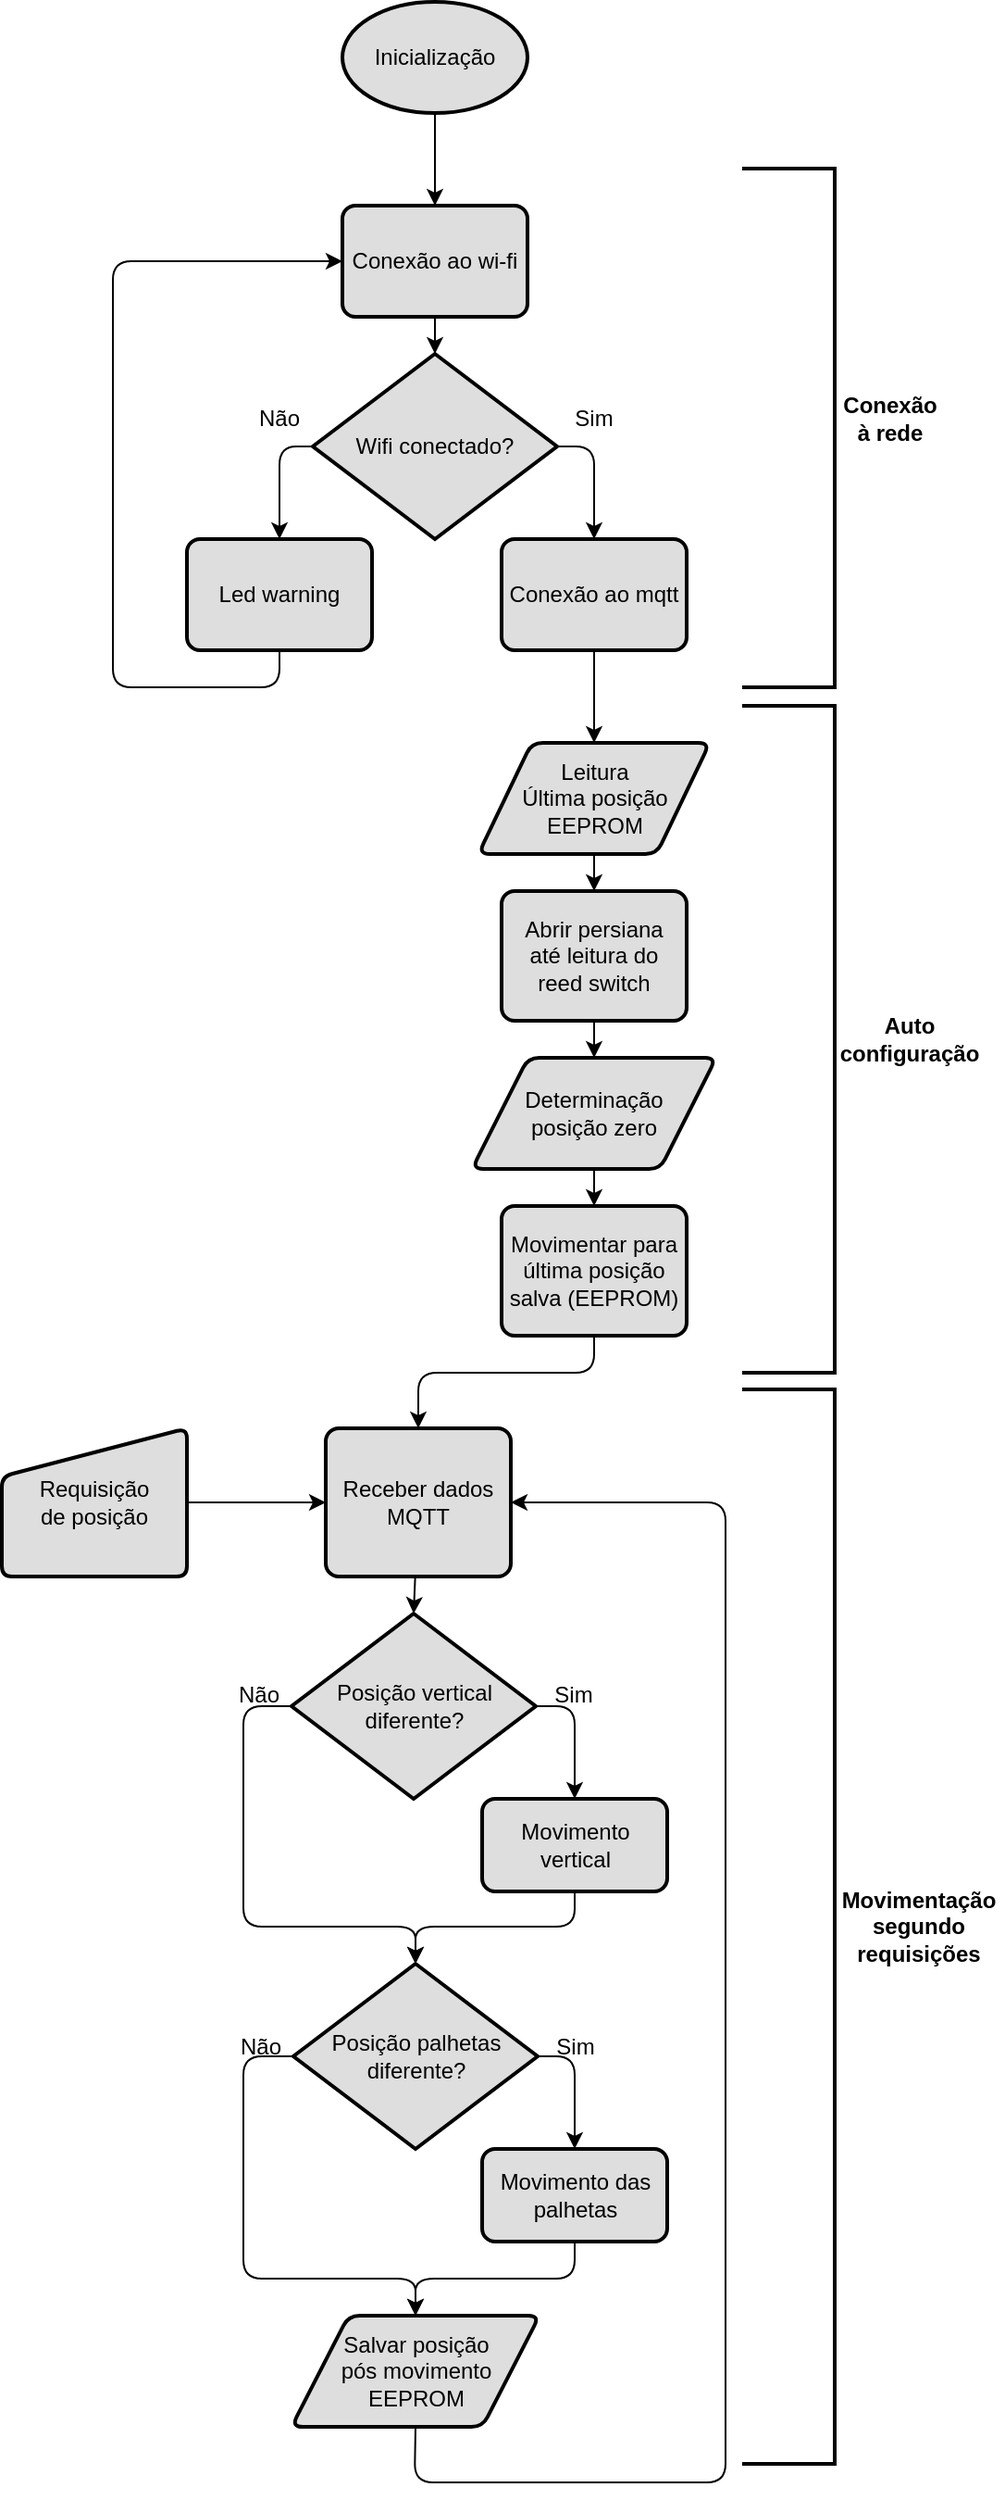 <mxfile>
    <diagram id="4CVq7DMiI_I_uGaGLiYr" name="Page-1">
        <mxGraphModel dx="1523" dy="2054" grid="1" gridSize="10" guides="1" tooltips="1" connect="1" arrows="1" fold="1" page="1" pageScale="1" pageWidth="827" pageHeight="1169" background="none" math="0" shadow="0">
            <root>
                <mxCell id="0"/>
                <mxCell id="1" parent="0"/>
                <mxCell id="6" style="edgeStyle=none;html=1;entryX=0.5;entryY=0;entryDx=0;entryDy=0;fontColor=#000000;strokeColor=#000000;fillColor=#DEDEDE;" parent="1" source="2" target="4" edge="1">
                    <mxGeometry relative="1" as="geometry"/>
                </mxCell>
                <mxCell id="2" value="Inicialização" style="strokeWidth=2;html=1;shape=mxgraph.flowchart.start_1;whiteSpace=wrap;strokeColor=#000000;fillColor=#DEDEDE;fontColor=#000000;" parent="1" vertex="1">
                    <mxGeometry x="373" y="-1160" width="100" height="60" as="geometry"/>
                </mxCell>
                <mxCell id="10" style="edgeStyle=none;html=1;entryX=0.5;entryY=0;entryDx=0;entryDy=0;entryPerimeter=0;strokeColor=#000000;fillColor=#DEDEDE;fontColor=#000000;" edge="1" parent="1" source="4" target="7">
                    <mxGeometry relative="1" as="geometry"/>
                </mxCell>
                <mxCell id="4" value="Conexão ao wi-fi" style="rounded=1;whiteSpace=wrap;html=1;absoluteArcSize=1;arcSize=14;strokeWidth=2;shadow=0;glass=0;labelBackgroundColor=none;fontColor=#000000;strokeColor=#000000;fillColor=#DEDEDE;" parent="1" vertex="1">
                    <mxGeometry x="373" y="-1050" width="100" height="60" as="geometry"/>
                </mxCell>
                <mxCell id="16" style="edgeStyle=none;html=1;strokeColor=#000000;fillColor=#DEDEDE;fontColor=#000000;" edge="1" parent="1" source="5" target="15">
                    <mxGeometry relative="1" as="geometry"/>
                </mxCell>
                <mxCell id="5" value="Conexão ao mqtt" style="rounded=1;whiteSpace=wrap;html=1;absoluteArcSize=1;arcSize=14;strokeWidth=2;shadow=0;glass=0;labelBackgroundColor=none;fontColor=#000000;strokeColor=#000000;fillColor=#DEDEDE;" parent="1" vertex="1">
                    <mxGeometry x="459" y="-870" width="100" height="60" as="geometry"/>
                </mxCell>
                <mxCell id="9" style="edgeStyle=none;html=1;entryX=0.5;entryY=0;entryDx=0;entryDy=0;exitX=0;exitY=0.5;exitDx=0;exitDy=0;exitPerimeter=0;strokeColor=#000000;fillColor=#DEDEDE;fontColor=#000000;" edge="1" parent="1" source="7" target="8">
                    <mxGeometry relative="1" as="geometry">
                        <mxPoint x="339" y="-920" as="targetPoint"/>
                        <Array as="points">
                            <mxPoint x="339" y="-920"/>
                        </Array>
                    </mxGeometry>
                </mxCell>
                <mxCell id="11" style="edgeStyle=none;html=1;entryX=0.5;entryY=0;entryDx=0;entryDy=0;exitX=1;exitY=0.5;exitDx=0;exitDy=0;exitPerimeter=0;strokeColor=#000000;fillColor=#DEDEDE;fontColor=#000000;" edge="1" parent="1" source="7" target="5">
                    <mxGeometry relative="1" as="geometry">
                        <Array as="points">
                            <mxPoint x="509" y="-920"/>
                        </Array>
                    </mxGeometry>
                </mxCell>
                <mxCell id="7" value="Wifi conectado?" style="strokeWidth=2;html=1;shape=mxgraph.flowchart.decision;whiteSpace=wrap;strokeColor=#000000;fillColor=#DEDEDE;fontColor=#000000;" vertex="1" parent="1">
                    <mxGeometry x="357" y="-970" width="132" height="100" as="geometry"/>
                </mxCell>
                <mxCell id="14" style="edgeStyle=none;html=1;entryX=0;entryY=0.5;entryDx=0;entryDy=0;exitX=0.5;exitY=1;exitDx=0;exitDy=0;strokeColor=#000000;fillColor=#DEDEDE;fontColor=#000000;" edge="1" parent="1" source="8" target="4">
                    <mxGeometry relative="1" as="geometry">
                        <Array as="points">
                            <mxPoint x="339" y="-790"/>
                            <mxPoint x="249" y="-790"/>
                            <mxPoint x="249" y="-1020"/>
                        </Array>
                    </mxGeometry>
                </mxCell>
                <mxCell id="8" value="Led warning" style="rounded=1;whiteSpace=wrap;html=1;absoluteArcSize=1;arcSize=14;strokeWidth=2;strokeColor=#000000;fillColor=#DEDEDE;fontColor=#000000;" vertex="1" parent="1">
                    <mxGeometry x="289" y="-870" width="100" height="60" as="geometry"/>
                </mxCell>
                <mxCell id="12" value="Sim" style="text;html=1;strokeColor=none;fillColor=none;align=center;verticalAlign=middle;whiteSpace=wrap;rounded=0;fontColor=#000000;labelBackgroundColor=none;" vertex="1" parent="1">
                    <mxGeometry x="479" y="-950" width="60" height="30" as="geometry"/>
                </mxCell>
                <mxCell id="13" value="Não" style="text;html=1;strokeColor=none;fillColor=none;align=center;verticalAlign=middle;whiteSpace=wrap;rounded=0;fontColor=#000000;" vertex="1" parent="1">
                    <mxGeometry x="309" y="-950" width="60" height="30" as="geometry"/>
                </mxCell>
                <mxCell id="21" style="edgeStyle=none;html=1;entryX=0.5;entryY=0;entryDx=0;entryDy=0;strokeColor=#000000;fillColor=#DEDEDE;fontColor=#000000;" edge="1" parent="1" source="15" target="17">
                    <mxGeometry relative="1" as="geometry"/>
                </mxCell>
                <mxCell id="15" value="Leitura&lt;br&gt;Última posição&lt;br&gt;EEPROM" style="shape=parallelogram;html=1;strokeWidth=2;perimeter=parallelogramPerimeter;whiteSpace=wrap;rounded=1;arcSize=12;size=0.23;strokeColor=#000000;fillColor=#DEDEDE;fontColor=#000000;" vertex="1" parent="1">
                    <mxGeometry x="446.5" y="-760" width="125" height="60" as="geometry"/>
                </mxCell>
                <mxCell id="20" style="edgeStyle=none;html=1;entryX=0.5;entryY=0;entryDx=0;entryDy=0;strokeColor=#000000;fillColor=#DEDEDE;fontColor=#000000;" edge="1" parent="1" source="17" target="19">
                    <mxGeometry relative="1" as="geometry"/>
                </mxCell>
                <mxCell id="17" value="Abrir persiana&lt;br&gt;até leitura do&lt;br&gt;reed switch" style="rounded=1;whiteSpace=wrap;html=1;absoluteArcSize=1;arcSize=14;strokeWidth=2;strokeColor=#000000;fillColor=#DEDEDE;fontColor=#000000;" vertex="1" parent="1">
                    <mxGeometry x="459" y="-680" width="100" height="70" as="geometry"/>
                </mxCell>
                <mxCell id="27" style="edgeStyle=none;html=1;strokeColor=#000000;fillColor=#DEDEDE;fontColor=#000000;" edge="1" parent="1" source="19" target="25">
                    <mxGeometry relative="1" as="geometry"/>
                </mxCell>
                <mxCell id="19" value="Determinação&lt;br&gt;posição zero" style="shape=parallelogram;html=1;strokeWidth=2;perimeter=parallelogramPerimeter;whiteSpace=wrap;rounded=1;arcSize=12;size=0.23;strokeColor=#000000;fillColor=#DEDEDE;fontColor=#000000;" vertex="1" parent="1">
                    <mxGeometry x="443" y="-590" width="132" height="60" as="geometry"/>
                </mxCell>
                <mxCell id="23" value="" style="strokeWidth=2;html=1;shape=mxgraph.flowchart.annotation_1;align=left;pointerEvents=1;flipH=1;strokeColor=#000000;fillColor=#DEDEDE;fontColor=#000000;" vertex="1" parent="1">
                    <mxGeometry x="589" y="-1070" width="50" height="280" as="geometry"/>
                </mxCell>
                <mxCell id="24" value="" style="strokeWidth=2;html=1;shape=mxgraph.flowchart.annotation_1;align=left;pointerEvents=1;flipH=1;strokeColor=#000000;fillColor=#DEDEDE;fontColor=#000000;" vertex="1" parent="1">
                    <mxGeometry x="589" y="-780" width="50" height="360" as="geometry"/>
                </mxCell>
                <mxCell id="30" style="edgeStyle=none;html=1;entryX=0.5;entryY=0;entryDx=0;entryDy=0;exitX=0.5;exitY=1;exitDx=0;exitDy=0;strokeColor=#000000;fillColor=#DEDEDE;fontColor=#000000;" edge="1" parent="1" source="25" target="29">
                    <mxGeometry relative="1" as="geometry">
                        <Array as="points">
                            <mxPoint x="509" y="-420"/>
                            <mxPoint x="414" y="-420"/>
                        </Array>
                    </mxGeometry>
                </mxCell>
                <mxCell id="25" value="Movimentar para&lt;br&gt;última posição&lt;br&gt;salva (EEPROM)" style="rounded=1;whiteSpace=wrap;html=1;absoluteArcSize=1;arcSize=14;strokeWidth=2;strokeColor=#000000;fillColor=#DEDEDE;fontColor=#000000;" vertex="1" parent="1">
                    <mxGeometry x="459" y="-510" width="100" height="70" as="geometry"/>
                </mxCell>
                <mxCell id="45" style="edgeStyle=none;html=1;entryX=0;entryY=0.5;entryDx=0;entryDy=0;strokeColor=#000000;fillColor=#DEDEDE;fontColor=#000000;" edge="1" parent="1" source="28" target="29">
                    <mxGeometry relative="1" as="geometry"/>
                </mxCell>
                <mxCell id="28" value="Requisição&lt;br&gt;de posição" style="html=1;strokeWidth=2;shape=manualInput;whiteSpace=wrap;rounded=1;size=26;arcSize=11;strokeColor=#000000;fillColor=#DEDEDE;fontColor=#000000;" vertex="1" parent="1">
                    <mxGeometry x="189" y="-390" width="100" height="80" as="geometry"/>
                </mxCell>
                <mxCell id="33" style="edgeStyle=none;html=1;entryX=0.5;entryY=0;entryDx=0;entryDy=0;entryPerimeter=0;strokeColor=#000000;fillColor=#DEDEDE;fontColor=#000000;" edge="1" parent="1" source="29" target="32">
                    <mxGeometry relative="1" as="geometry"/>
                </mxCell>
                <mxCell id="29" value="Receber dados&lt;br&gt;MQTT" style="rounded=1;whiteSpace=wrap;html=1;absoluteArcSize=1;arcSize=14;strokeWidth=2;strokeColor=#000000;fillColor=#DEDEDE;fontColor=#000000;" vertex="1" parent="1">
                    <mxGeometry x="364" y="-390" width="100" height="80" as="geometry"/>
                </mxCell>
                <mxCell id="35" style="edgeStyle=none;html=1;entryX=0.5;entryY=0;entryDx=0;entryDy=0;exitX=1;exitY=0.5;exitDx=0;exitDy=0;exitPerimeter=0;strokeColor=#000000;fillColor=#DEDEDE;fontColor=#000000;" edge="1" parent="1" source="32" target="34">
                    <mxGeometry relative="1" as="geometry">
                        <Array as="points">
                            <mxPoint x="498.5" y="-240"/>
                        </Array>
                    </mxGeometry>
                </mxCell>
                <mxCell id="38" style="edgeStyle=none;html=1;exitX=0;exitY=0.5;exitDx=0;exitDy=0;exitPerimeter=0;strokeColor=#000000;fillColor=#DEDEDE;fontColor=#000000;" edge="1" parent="1" source="32">
                    <mxGeometry relative="1" as="geometry">
                        <mxPoint x="412.5" y="-101" as="targetPoint"/>
                        <Array as="points">
                            <mxPoint x="319.5" y="-240"/>
                            <mxPoint x="319.5" y="-121"/>
                            <mxPoint x="412.5" y="-121"/>
                        </Array>
                    </mxGeometry>
                </mxCell>
                <mxCell id="32" value="Posição vertical&lt;br&gt;diferente?" style="strokeWidth=2;html=1;shape=mxgraph.flowchart.decision;whiteSpace=wrap;strokeColor=#000000;fillColor=#DEDEDE;fontColor=#000000;" vertex="1" parent="1">
                    <mxGeometry x="345.5" y="-290" width="132" height="100" as="geometry"/>
                </mxCell>
                <mxCell id="37" style="edgeStyle=none;html=1;entryX=0.5;entryY=0;entryDx=0;entryDy=0;entryPerimeter=0;exitX=0.5;exitY=1;exitDx=0;exitDy=0;strokeColor=#000000;fillColor=#DEDEDE;fontColor=#000000;" edge="1" parent="1" source="34" target="36">
                    <mxGeometry relative="1" as="geometry">
                        <Array as="points">
                            <mxPoint x="498.5" y="-121"/>
                            <mxPoint x="412.5" y="-121"/>
                        </Array>
                    </mxGeometry>
                </mxCell>
                <mxCell id="34" value="Movimento vertical" style="rounded=1;whiteSpace=wrap;html=1;absoluteArcSize=1;arcSize=14;strokeWidth=2;strokeColor=#000000;fillColor=#DEDEDE;fontColor=#000000;" vertex="1" parent="1">
                    <mxGeometry x="448.5" y="-190" width="100" height="50" as="geometry"/>
                </mxCell>
                <mxCell id="40" style="edgeStyle=none;html=1;entryX=0.5;entryY=0;entryDx=0;entryDy=0;exitX=1;exitY=0.5;exitDx=0;exitDy=0;exitPerimeter=0;strokeColor=#000000;fillColor=#DEDEDE;fontColor=#000000;" edge="1" parent="1" source="36" target="39">
                    <mxGeometry relative="1" as="geometry">
                        <Array as="points">
                            <mxPoint x="498.5" y="-51"/>
                        </Array>
                    </mxGeometry>
                </mxCell>
                <mxCell id="43" style="edgeStyle=none;html=1;entryX=0.5;entryY=0;entryDx=0;entryDy=0;exitX=0;exitY=0.5;exitDx=0;exitDy=0;exitPerimeter=0;strokeColor=#000000;fillColor=#DEDEDE;fontColor=#000000;" edge="1" parent="1" source="36" target="41">
                    <mxGeometry relative="1" as="geometry">
                        <mxPoint x="339.5" y="-21" as="sourcePoint"/>
                        <Array as="points">
                            <mxPoint x="319.5" y="-51"/>
                            <mxPoint x="319.5" y="69"/>
                            <mxPoint x="412.5" y="69"/>
                        </Array>
                    </mxGeometry>
                </mxCell>
                <mxCell id="36" value="Posição palhetas&lt;br&gt;diferente?" style="strokeWidth=2;html=1;shape=mxgraph.flowchart.decision;whiteSpace=wrap;strokeColor=#000000;fillColor=#DEDEDE;fontColor=#000000;" vertex="1" parent="1">
                    <mxGeometry x="346.5" y="-101" width="132" height="100" as="geometry"/>
                </mxCell>
                <mxCell id="42" style="edgeStyle=none;html=1;entryX=0.5;entryY=0;entryDx=0;entryDy=0;strokeColor=#000000;fillColor=#DEDEDE;fontColor=#000000;" edge="1" parent="1" source="39" target="41">
                    <mxGeometry relative="1" as="geometry">
                        <Array as="points">
                            <mxPoint x="498.5" y="69"/>
                            <mxPoint x="412.5" y="69"/>
                        </Array>
                    </mxGeometry>
                </mxCell>
                <mxCell id="39" value="Movimento das palhetas" style="rounded=1;whiteSpace=wrap;html=1;absoluteArcSize=1;arcSize=14;strokeWidth=2;strokeColor=#000000;fillColor=#DEDEDE;fontColor=#000000;" vertex="1" parent="1">
                    <mxGeometry x="448.5" y="-1" width="100" height="50" as="geometry"/>
                </mxCell>
                <mxCell id="44" style="edgeStyle=none;html=1;entryX=1;entryY=0.5;entryDx=0;entryDy=0;exitX=0.5;exitY=1;exitDx=0;exitDy=0;strokeColor=#000000;fillColor=#DEDEDE;fontColor=#000000;" edge="1" parent="1" source="41" target="29">
                    <mxGeometry relative="1" as="geometry">
                        <Array as="points">
                            <mxPoint x="412" y="179"/>
                            <mxPoint x="580" y="179"/>
                            <mxPoint x="580" y="-350"/>
                        </Array>
                    </mxGeometry>
                </mxCell>
                <mxCell id="41" value="Salvar posição&lt;br&gt;pós movimento&lt;br&gt;EEPROM" style="shape=parallelogram;html=1;strokeWidth=2;perimeter=parallelogramPerimeter;whiteSpace=wrap;rounded=1;arcSize=12;size=0.23;strokeColor=#000000;fillColor=#DEDEDE;fontColor=#000000;" vertex="1" parent="1">
                    <mxGeometry x="345.5" y="89" width="134" height="60" as="geometry"/>
                </mxCell>
                <mxCell id="46" value="" style="strokeWidth=2;html=1;shape=mxgraph.flowchart.annotation_1;align=left;pointerEvents=1;flipH=1;strokeColor=#000000;fillColor=#DEDEDE;fontColor=#000000;" vertex="1" parent="1">
                    <mxGeometry x="589" y="-411" width="50" height="580" as="geometry"/>
                </mxCell>
                <mxCell id="49" value="&lt;b&gt;Conexão à rede&lt;/b&gt;" style="text;html=1;strokeColor=none;fillColor=none;align=center;verticalAlign=middle;whiteSpace=wrap;rounded=0;fontColor=#000000;" vertex="1" parent="1">
                    <mxGeometry x="639" y="-950" width="60" height="30" as="geometry"/>
                </mxCell>
                <mxCell id="50" value="Auto configuração" style="text;html=1;strokeColor=none;fillColor=none;align=center;verticalAlign=middle;whiteSpace=wrap;rounded=0;fontStyle=1;fontColor=#000000;" vertex="1" parent="1">
                    <mxGeometry x="639" y="-615" width="81" height="30" as="geometry"/>
                </mxCell>
                <mxCell id="51" value="&lt;b&gt;Movimentação&lt;br&gt;segundo&lt;br&gt;requisições&lt;br&gt;&lt;/b&gt;" style="text;html=1;strokeColor=none;fillColor=none;align=center;verticalAlign=middle;whiteSpace=wrap;rounded=0;fontColor=#000000;" vertex="1" parent="1">
                    <mxGeometry x="639" y="-136" width="91" height="30" as="geometry"/>
                </mxCell>
                <mxCell id="52" value="Não" style="text;html=1;strokeColor=none;fillColor=none;align=center;verticalAlign=middle;whiteSpace=wrap;rounded=0;fontColor=#000000;" vertex="1" parent="1">
                    <mxGeometry x="297.5" y="-261" width="60" height="30" as="geometry"/>
                </mxCell>
                <mxCell id="53" value="Sim" style="text;html=1;strokeColor=none;fillColor=none;align=center;verticalAlign=middle;whiteSpace=wrap;rounded=0;fontColor=#000000;labelBackgroundColor=none;" vertex="1" parent="1">
                    <mxGeometry x="467.5" y="-261" width="60" height="30" as="geometry"/>
                </mxCell>
                <mxCell id="54" value="Não" style="text;html=1;strokeColor=none;fillColor=none;align=center;verticalAlign=middle;whiteSpace=wrap;rounded=0;fontColor=#000000;" vertex="1" parent="1">
                    <mxGeometry x="299" y="-71" width="60" height="30" as="geometry"/>
                </mxCell>
                <mxCell id="55" value="Sim" style="text;html=1;strokeColor=none;fillColor=none;align=center;verticalAlign=middle;whiteSpace=wrap;rounded=0;fontColor=#000000;labelBackgroundColor=none;" vertex="1" parent="1">
                    <mxGeometry x="469" y="-71" width="60" height="30" as="geometry"/>
                </mxCell>
            </root>
        </mxGraphModel>
    </diagram>
</mxfile>